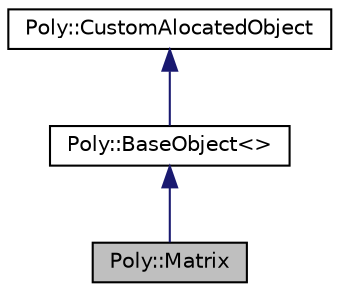 digraph "Poly::Matrix"
{
  edge [fontname="Helvetica",fontsize="10",labelfontname="Helvetica",labelfontsize="10"];
  node [fontname="Helvetica",fontsize="10",shape=record];
  Node3 [label="Poly::Matrix",height=0.2,width=0.4,color="black", fillcolor="grey75", style="filled", fontcolor="black"];
  Node4 -> Node3 [dir="back",color="midnightblue",fontsize="10",style="solid",fontname="Helvetica"];
  Node4 [label="Poly::BaseObject\<\>",height=0.2,width=0.4,color="black", fillcolor="white", style="filled",URL="$class_poly_1_1_base_object.html"];
  Node5 -> Node4 [dir="back",color="midnightblue",fontsize="10",style="solid",fontname="Helvetica"];
  Node5 [label="Poly::CustomAlocatedObject",height=0.2,width=0.4,color="black", fillcolor="white", style="filled",URL="$class_poly_1_1_custom_alocated_object.html"];
}
